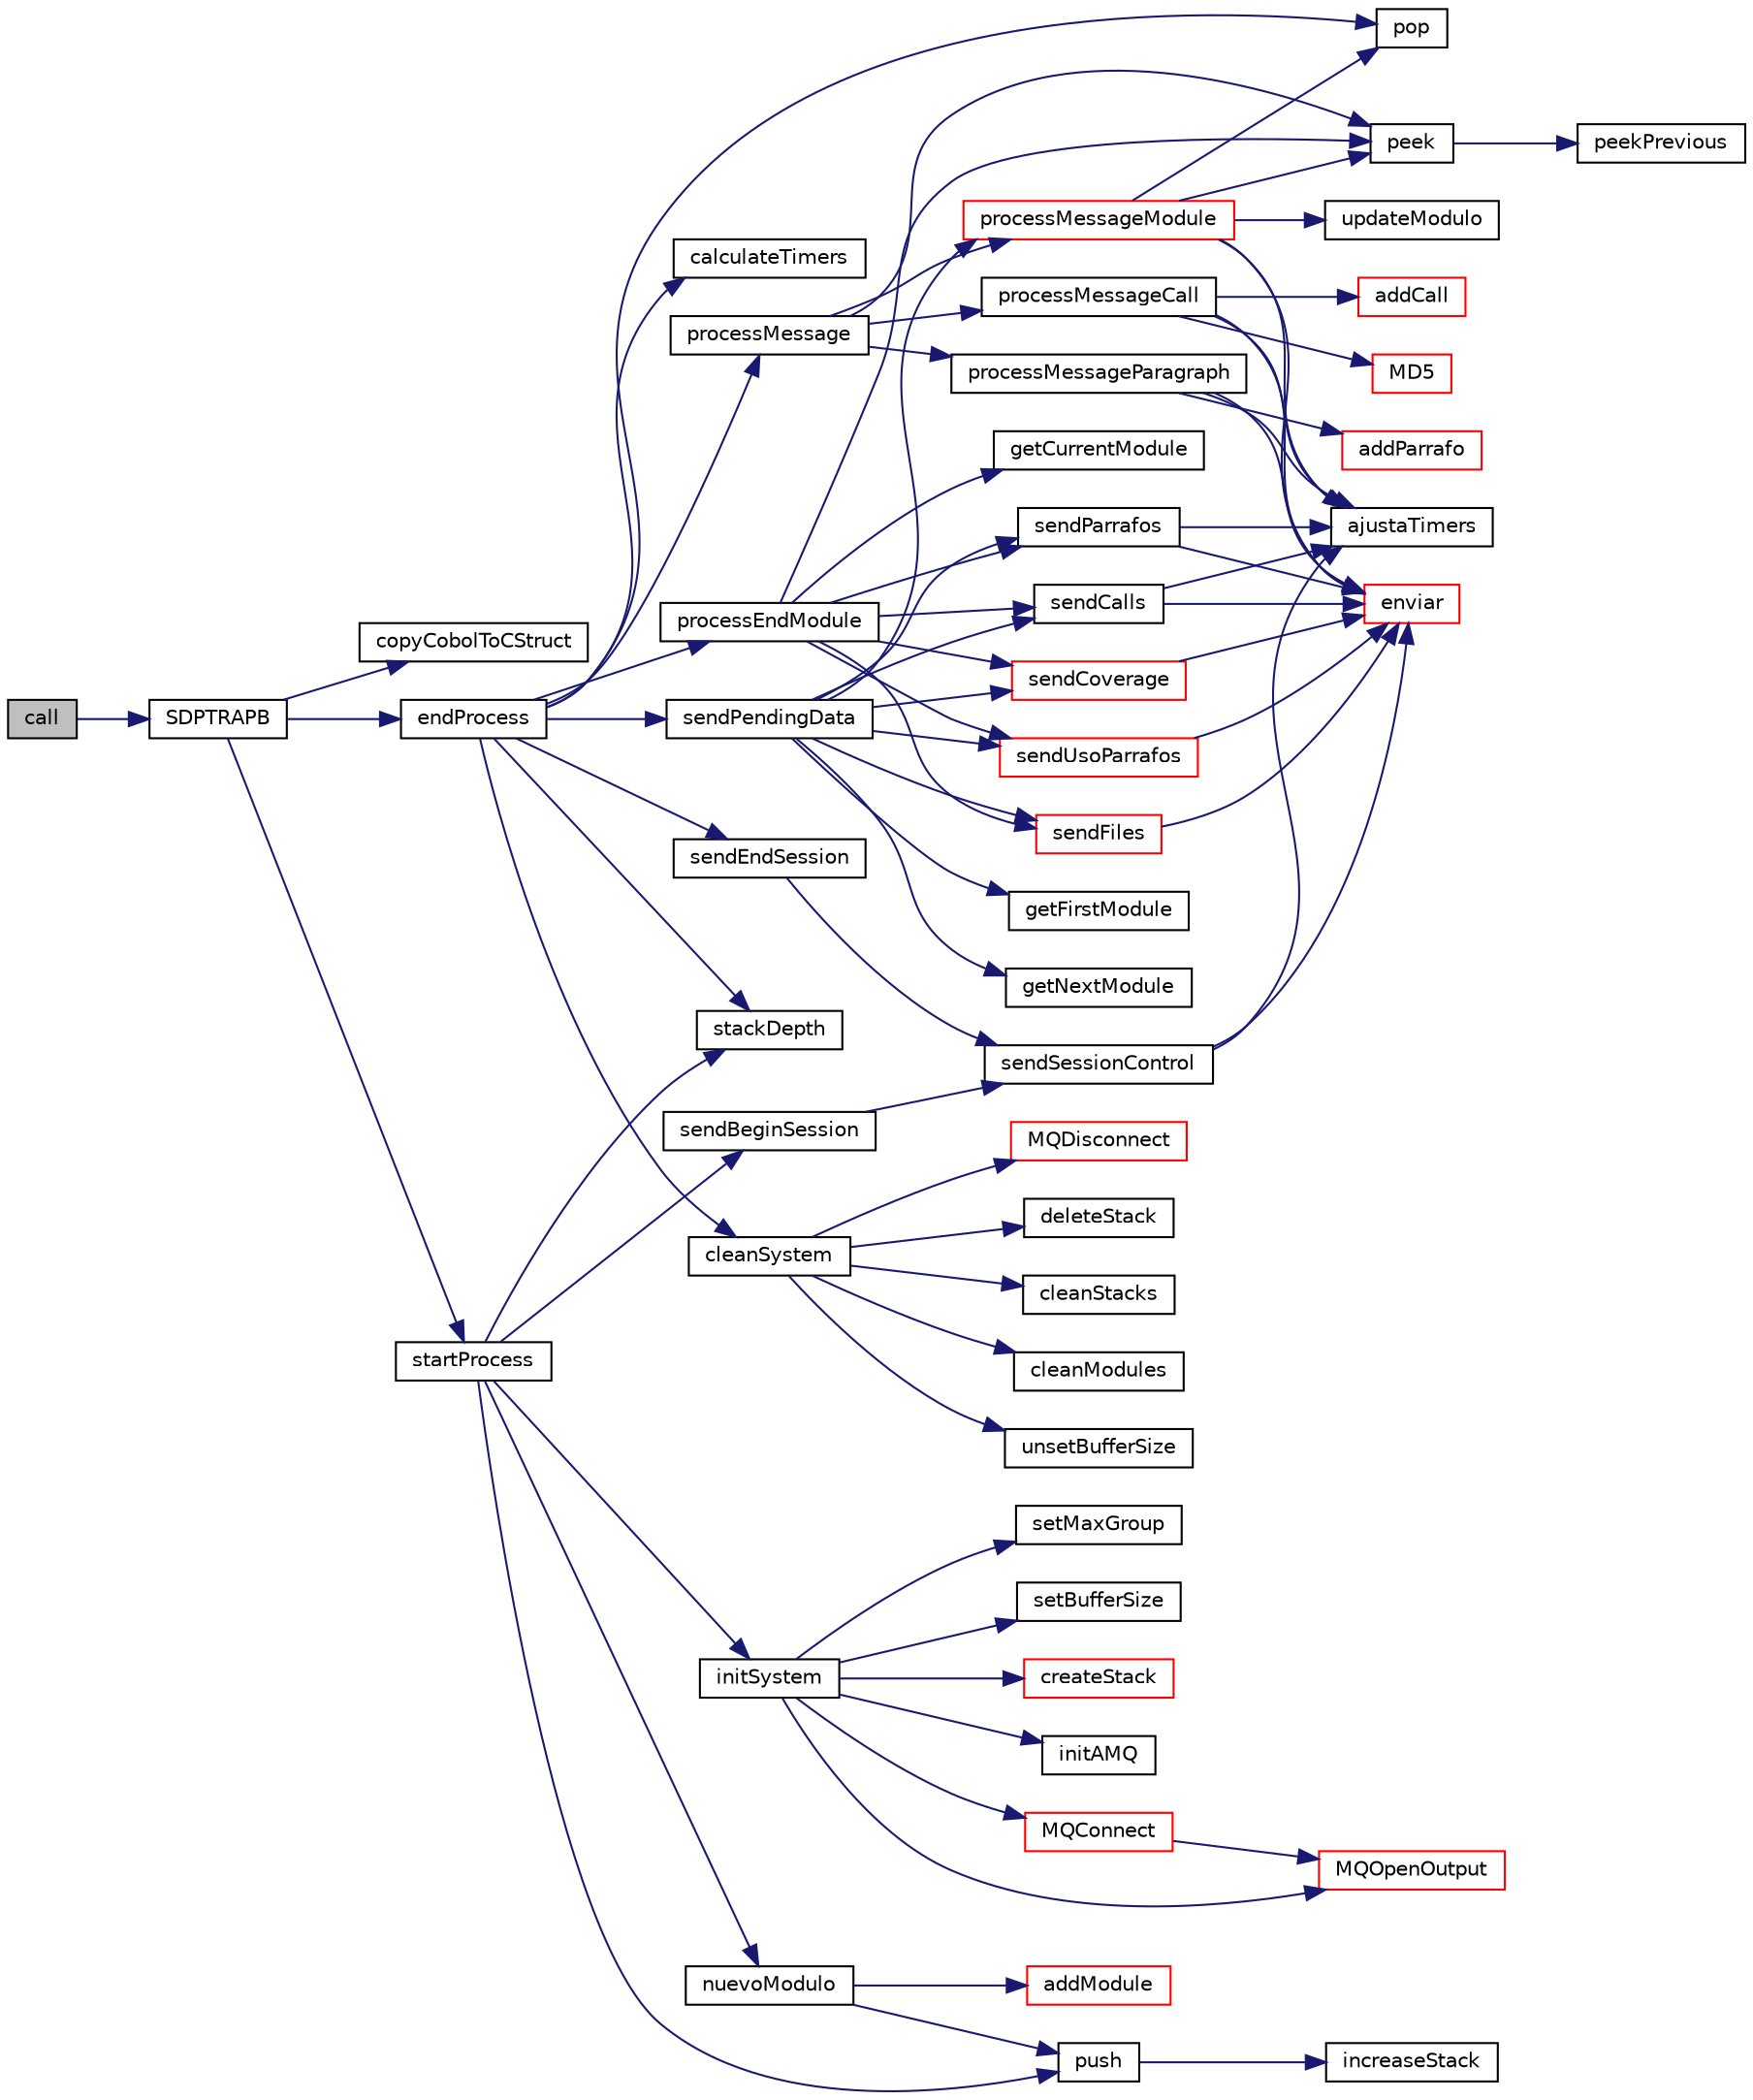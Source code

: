digraph "call"
{
  edge [fontname="Helvetica",fontsize="10",labelfontname="Helvetica",labelfontsize="10"];
  node [fontname="Helvetica",fontsize="10",shape=record];
  rankdir="LR";
  Node1 [label="call",height=0.2,width=0.4,color="black", fillcolor="grey75", style="filled", fontcolor="black"];
  Node1 -> Node2 [color="midnightblue",fontsize="10",style="solid"];
  Node2 [label="SDPTRAPB",height=0.2,width=0.4,color="black", fillcolor="white", style="filled",URL="$_s_d_p_t_r_a_p_b_8c.html#ae94cd489111188c3ccda942c856494f2"];
  Node2 -> Node3 [color="midnightblue",fontsize="10",style="solid"];
  Node3 [label="copyCobolToCStruct",height=0.2,width=0.4,color="black", fillcolor="white", style="filled",URL="$cob2c_8c.html#a7b6a88dac211a2521b42d23d3080c09d"];
  Node2 -> Node4 [color="midnightblue",fontsize="10",style="solid"];
  Node4 [label="endProcess",height=0.2,width=0.4,color="black", fillcolor="white", style="filled",URL="$_s_d_p_t_r_a_p_b_8c.html#aa42745580a553732a3f221db4d209801"];
  Node4 -> Node5 [color="midnightblue",fontsize="10",style="solid"];
  Node5 [label="pop",height=0.2,width=0.4,color="black", fillcolor="white", style="filled",URL="$pila_8c.html#a1db44ba0ac493c74045249cbc9da35ce"];
  Node4 -> Node6 [color="midnightblue",fontsize="10",style="solid"];
  Node6 [label="calculateTimers",height=0.2,width=0.4,color="black", fillcolor="white", style="filled",URL="$_s_d_p_t_r_a_p_b_8c.html#a0704e6747f6e4e33d32b791e60c85953"];
  Node4 -> Node7 [color="midnightblue",fontsize="10",style="solid"];
  Node7 [label="processMessage",height=0.2,width=0.4,color="black", fillcolor="white", style="filled",URL="$messages_8c.html#ad9a5bcb8859dbde9b0a6029b344b68cd"];
  Node7 -> Node8 [color="midnightblue",fontsize="10",style="solid"];
  Node8 [label="peek",height=0.2,width=0.4,color="black", fillcolor="white", style="filled",URL="$pila_8c.html#a4cd5ead0eacae2da44d2e23a5cd2ff85"];
  Node8 -> Node9 [color="midnightblue",fontsize="10",style="solid"];
  Node9 [label="peekPrevious",height=0.2,width=0.4,color="black", fillcolor="white", style="filled",URL="$pila_8c.html#a52d67d28c95733787926bc3f42bffb2a"];
  Node7 -> Node10 [color="midnightblue",fontsize="10",style="solid"];
  Node10 [label="processMessageCall",height=0.2,width=0.4,color="black", fillcolor="white", style="filled",URL="$messages_8c.html#a5c4b5bc4bbd5b78371891b44033225b2"];
  Node10 -> Node11 [color="midnightblue",fontsize="10",style="solid"];
  Node11 [label="addCall",height=0.2,width=0.4,color="red", fillcolor="white", style="filled",URL="$modulos_8c.html#a99eadd22b499b79658bd8b0ae82dd7bc"];
  Node10 -> Node12 [color="midnightblue",fontsize="10",style="solid"];
  Node12 [label="ajustaTimers",height=0.2,width=0.4,color="black", fillcolor="white", style="filled",URL="$messages_8c.html#ade4488bea47f13725077ee3a3e0bac34"];
  Node10 -> Node13 [color="midnightblue",fontsize="10",style="solid"];
  Node13 [label="MD5",height=0.2,width=0.4,color="red", fillcolor="white", style="filled",URL="$md5_8c.html#aa75a1419e565ea619428681420b59179"];
  Node10 -> Node14 [color="midnightblue",fontsize="10",style="solid"];
  Node14 [label="enviar",height=0.2,width=0.4,color="red", fillcolor="white", style="filled",URL="$amqsdp_8c.html#ab05385469ff40b1b77e3c41846d1421f"];
  Node7 -> Node15 [color="midnightblue",fontsize="10",style="solid"];
  Node15 [label="processMessageParagraph",height=0.2,width=0.4,color="black", fillcolor="white", style="filled",URL="$messages_8c.html#a01dcea3425d9a1ac856ca40e46c11e06"];
  Node15 -> Node16 [color="midnightblue",fontsize="10",style="solid"];
  Node16 [label="addParrafo",height=0.2,width=0.4,color="red", fillcolor="white", style="filled",URL="$modulos_8c.html#a30a68f431bcf69251c926de4907ae96d"];
  Node15 -> Node12 [color="midnightblue",fontsize="10",style="solid"];
  Node15 -> Node14 [color="midnightblue",fontsize="10",style="solid"];
  Node7 -> Node17 [color="midnightblue",fontsize="10",style="solid"];
  Node17 [label="processMessageModule",height=0.2,width=0.4,color="red", fillcolor="white", style="filled",URL="$messages_8c.html#a38f5a7f119931cf2c5d80bf082d79396"];
  Node17 -> Node5 [color="midnightblue",fontsize="10",style="solid"];
  Node17 -> Node8 [color="midnightblue",fontsize="10",style="solid"];
  Node17 -> Node18 [color="midnightblue",fontsize="10",style="solid"];
  Node18 [label="updateModulo",height=0.2,width=0.4,color="black", fillcolor="white", style="filled",URL="$messages_8c.html#ad572a023ad1a3376615edc33d723af52"];
  Node17 -> Node12 [color="midnightblue",fontsize="10",style="solid"];
  Node17 -> Node14 [color="midnightblue",fontsize="10",style="solid"];
  Node4 -> Node19 [color="midnightblue",fontsize="10",style="solid"];
  Node19 [label="processEndModule",height=0.2,width=0.4,color="black", fillcolor="white", style="filled",URL="$messages_8c.html#ae4bd6b37abd013f42f2ac297cc683573"];
  Node19 -> Node20 [color="midnightblue",fontsize="10",style="solid"];
  Node20 [label="sendParrafos",height=0.2,width=0.4,color="black", fillcolor="white", style="filled",URL="$messages_8c.html#a347af0003cb0b768fdba68788e9cde4a"];
  Node20 -> Node12 [color="midnightblue",fontsize="10",style="solid"];
  Node20 -> Node14 [color="midnightblue",fontsize="10",style="solid"];
  Node19 -> Node21 [color="midnightblue",fontsize="10",style="solid"];
  Node21 [label="getCurrentModule",height=0.2,width=0.4,color="black", fillcolor="white", style="filled",URL="$modulos_8c.html#af653e19b55527e3f89161ec0c18c710a"];
  Node19 -> Node22 [color="midnightblue",fontsize="10",style="solid"];
  Node22 [label="sendCalls",height=0.2,width=0.4,color="black", fillcolor="white", style="filled",URL="$messages_8c.html#a508bbb821e7ca1f2df8497d011d0f51a"];
  Node22 -> Node12 [color="midnightblue",fontsize="10",style="solid"];
  Node22 -> Node14 [color="midnightblue",fontsize="10",style="solid"];
  Node19 -> Node23 [color="midnightblue",fontsize="10",style="solid"];
  Node23 [label="sendCoverage",height=0.2,width=0.4,color="red", fillcolor="white", style="filled",URL="$messages_8c.html#a55fc859ca4230a2ec01f70112072a6c1"];
  Node23 -> Node14 [color="midnightblue",fontsize="10",style="solid"];
  Node19 -> Node8 [color="midnightblue",fontsize="10",style="solid"];
  Node19 -> Node24 [color="midnightblue",fontsize="10",style="solid"];
  Node24 [label="sendUsoParrafos",height=0.2,width=0.4,color="red", fillcolor="white", style="filled",URL="$messages_8c.html#a395163ce9ccd27fd0ad904ec2dfbde51"];
  Node24 -> Node14 [color="midnightblue",fontsize="10",style="solid"];
  Node19 -> Node25 [color="midnightblue",fontsize="10",style="solid"];
  Node25 [label="sendFiles",height=0.2,width=0.4,color="red", fillcolor="white", style="filled",URL="$messages_8c.html#acc51fc909744a1dba67838e37aaf8bf1"];
  Node25 -> Node14 [color="midnightblue",fontsize="10",style="solid"];
  Node4 -> Node26 [color="midnightblue",fontsize="10",style="solid"];
  Node26 [label="stackDepth",height=0.2,width=0.4,color="black", fillcolor="white", style="filled",URL="$pila_8c.html#a413fbb234d19804d9041033a716e0d75"];
  Node4 -> Node27 [color="midnightblue",fontsize="10",style="solid"];
  Node27 [label="sendPendingData",height=0.2,width=0.4,color="black", fillcolor="white", style="filled",URL="$messages_8c.html#ad2e875f26a55b957c63137be3e719471"];
  Node27 -> Node28 [color="midnightblue",fontsize="10",style="solid"];
  Node28 [label="getFirstModule",height=0.2,width=0.4,color="black", fillcolor="white", style="filled",URL="$modulos_8c.html#a0085fb1e078dbb75094358fb3fa9e9cc"];
  Node27 -> Node20 [color="midnightblue",fontsize="10",style="solid"];
  Node27 -> Node22 [color="midnightblue",fontsize="10",style="solid"];
  Node27 -> Node23 [color="midnightblue",fontsize="10",style="solid"];
  Node27 -> Node24 [color="midnightblue",fontsize="10",style="solid"];
  Node27 -> Node25 [color="midnightblue",fontsize="10",style="solid"];
  Node27 -> Node17 [color="midnightblue",fontsize="10",style="solid"];
  Node27 -> Node29 [color="midnightblue",fontsize="10",style="solid"];
  Node29 [label="getNextModule",height=0.2,width=0.4,color="black", fillcolor="white", style="filled",URL="$modulos_8c.html#a19078a69464f53360640e46c1a6fe0a7"];
  Node4 -> Node30 [color="midnightblue",fontsize="10",style="solid"];
  Node30 [label="sendEndSession",height=0.2,width=0.4,color="black", fillcolor="white", style="filled",URL="$messages_8c.html#a69751ad443f5cbed4e252627ee7421d2"];
  Node30 -> Node31 [color="midnightblue",fontsize="10",style="solid"];
  Node31 [label="sendSessionControl",height=0.2,width=0.4,color="black", fillcolor="white", style="filled",URL="$messages_8c.html#a5df4323dd9c81e9569ef158babd0c59f"];
  Node31 -> Node12 [color="midnightblue",fontsize="10",style="solid"];
  Node31 -> Node14 [color="midnightblue",fontsize="10",style="solid"];
  Node4 -> Node32 [color="midnightblue",fontsize="10",style="solid"];
  Node32 [label="cleanSystem",height=0.2,width=0.4,color="black", fillcolor="white", style="filled",URL="$_s_d_p_t_r_a_p_b_8c.html#a791a48c81cdf8f968eb6e0282729ff14"];
  Node32 -> Node33 [color="midnightblue",fontsize="10",style="solid"];
  Node33 [label="MQDisconnect",height=0.2,width=0.4,color="red", fillcolor="white", style="filled",URL="$amqsdp_8c.html#a4cf1ee13ff615962a3d86fcb8cfa57f5"];
  Node32 -> Node34 [color="midnightblue",fontsize="10",style="solid"];
  Node34 [label="deleteStack",height=0.2,width=0.4,color="black", fillcolor="white", style="filled",URL="$pila_8c.html#aa849c8d27b733322a37846b4dafd9711"];
  Node32 -> Node35 [color="midnightblue",fontsize="10",style="solid"];
  Node35 [label="cleanStacks",height=0.2,width=0.4,color="black", fillcolor="white", style="filled",URL="$pila_8c.html#af178218c456015849c1a499412fbfbd1"];
  Node32 -> Node36 [color="midnightblue",fontsize="10",style="solid"];
  Node36 [label="cleanModules",height=0.2,width=0.4,color="black", fillcolor="white", style="filled",URL="$modulos_8c.html#adea9f669293aa4c6f827ff74d736fed0"];
  Node32 -> Node37 [color="midnightblue",fontsize="10",style="solid"];
  Node37 [label="unsetBufferSize",height=0.2,width=0.4,color="black", fillcolor="white", style="filled",URL="$amqsdp_8c.html#adba192fbf1af062214021fcb06229295"];
  Node2 -> Node38 [color="midnightblue",fontsize="10",style="solid"];
  Node38 [label="startProcess",height=0.2,width=0.4,color="black", fillcolor="white", style="filled",URL="$_s_d_p_t_r_a_p_b_8c.html#ad67bdaaddcfa1424dad31c0b8187f829"];
  Node38 -> Node39 [color="midnightblue",fontsize="10",style="solid"];
  Node39 [label="initSystem",height=0.2,width=0.4,color="black", fillcolor="white", style="filled",URL="$_s_d_p_t_r_a_p_b_8c.html#ad714df92d7ba0d4f11a8de881029449f"];
  Node39 -> Node40 [color="midnightblue",fontsize="10",style="solid"];
  Node40 [label="setMaxGroup",height=0.2,width=0.4,color="black", fillcolor="white", style="filled",URL="$amqsdp_8c.html#ac2122a579c04414c93370c338601c492"];
  Node39 -> Node41 [color="midnightblue",fontsize="10",style="solid"];
  Node41 [label="setBufferSize",height=0.2,width=0.4,color="black", fillcolor="white", style="filled",URL="$amqsdp_8c.html#a3c337f7b77e495f85489f862d4df359c"];
  Node39 -> Node42 [color="midnightblue",fontsize="10",style="solid"];
  Node42 [label="createStack",height=0.2,width=0.4,color="red", fillcolor="white", style="filled",URL="$pila_8c.html#a76e64db083920898ed319afa103e9c9b"];
  Node39 -> Node43 [color="midnightblue",fontsize="10",style="solid"];
  Node43 [label="initAMQ",height=0.2,width=0.4,color="black", fillcolor="white", style="filled",URL="$amqsdp_8c.html#a12766b7a05c27f09555f40c88e08610b"];
  Node39 -> Node44 [color="midnightblue",fontsize="10",style="solid"];
  Node44 [label="MQConnect",height=0.2,width=0.4,color="red", fillcolor="white", style="filled",URL="$amqsdp_8c.html#a6a6249b42450b376958cc3f668c44fdb"];
  Node44 -> Node45 [color="midnightblue",fontsize="10",style="solid"];
  Node45 [label="MQOpenOutput",height=0.2,width=0.4,color="red", fillcolor="white", style="filled",URL="$amqsdp_8c.html#a3fea393a72c9440cf4210ec0634d91b2"];
  Node39 -> Node45 [color="midnightblue",fontsize="10",style="solid"];
  Node38 -> Node46 [color="midnightblue",fontsize="10",style="solid"];
  Node46 [label="nuevoModulo",height=0.2,width=0.4,color="black", fillcolor="white", style="filled",URL="$_s_d_p_t_r_a_p_b_8c.html#a004616c530a9e96c121bf5aa81198eab"];
  Node46 -> Node47 [color="midnightblue",fontsize="10",style="solid"];
  Node47 [label="addModule",height=0.2,width=0.4,color="red", fillcolor="white", style="filled",URL="$modulos_8c.html#a3f474d9711cf3cb795b314712a2e3ac0"];
  Node46 -> Node48 [color="midnightblue",fontsize="10",style="solid"];
  Node48 [label="push",height=0.2,width=0.4,color="black", fillcolor="white", style="filled",URL="$pila_8c.html#a2d5d0b13ff0627defd07ec3fbe614b58"];
  Node48 -> Node49 [color="midnightblue",fontsize="10",style="solid"];
  Node49 [label="increaseStack",height=0.2,width=0.4,color="black", fillcolor="white", style="filled",URL="$pila_8c.html#a3f5f6f2f0a083cb22ed02eadcf585c2f"];
  Node38 -> Node26 [color="midnightblue",fontsize="10",style="solid"];
  Node38 -> Node50 [color="midnightblue",fontsize="10",style="solid"];
  Node50 [label="sendBeginSession",height=0.2,width=0.4,color="black", fillcolor="white", style="filled",URL="$messages_8c.html#a63282a78d8b8929683dd046c35f09fd8"];
  Node50 -> Node31 [color="midnightblue",fontsize="10",style="solid"];
  Node38 -> Node48 [color="midnightblue",fontsize="10",style="solid"];
}
